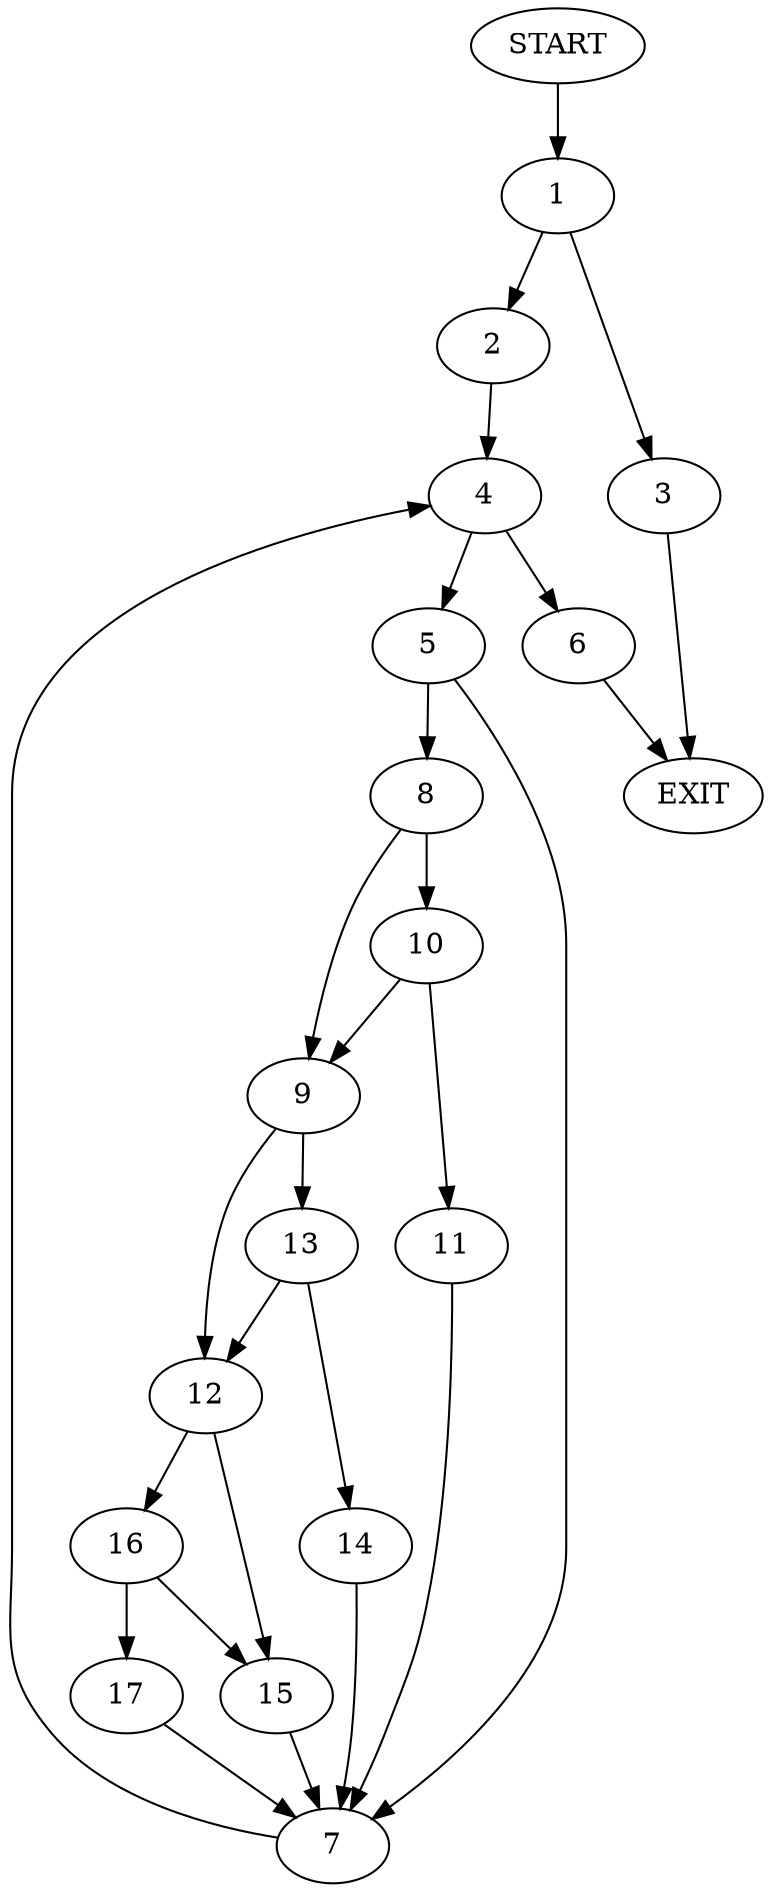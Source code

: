 digraph {
0 [label="START"]
18 [label="EXIT"]
0 -> 1
1 -> 2
1 -> 3
2 -> 4
3 -> 18
4 -> 5
4 -> 6
6 -> 18
5 -> 7
5 -> 8
8 -> 9
8 -> 10
7 -> 4
10 -> 9
10 -> 11
9 -> 12
9 -> 13
11 -> 7
13 -> 12
13 -> 14
12 -> 15
12 -> 16
14 -> 7
15 -> 7
16 -> 17
16 -> 15
17 -> 7
}
